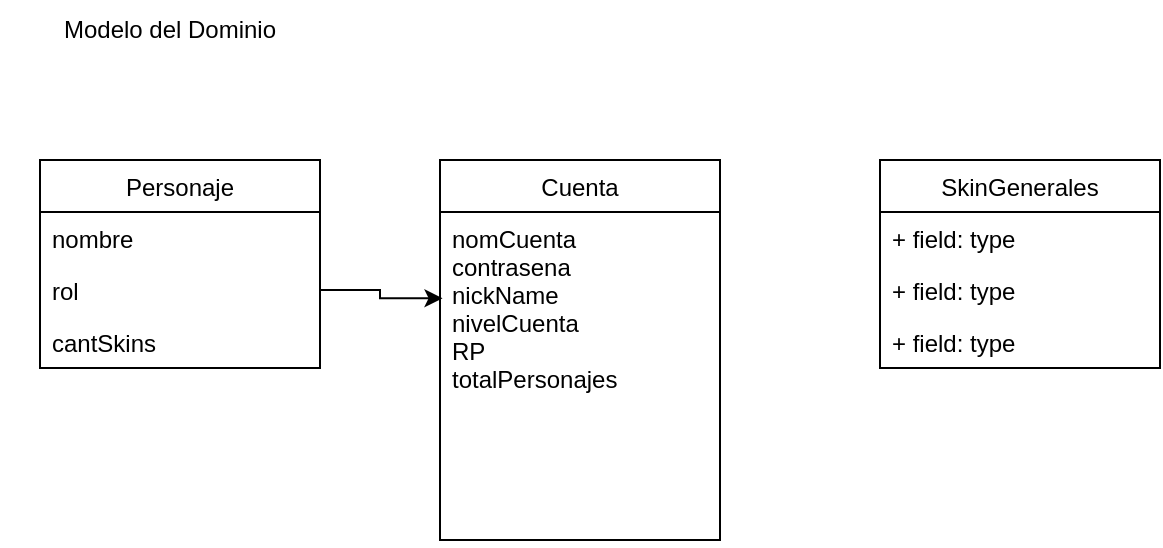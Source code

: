 <mxfile version="15.4.1" type="device"><diagram id="mE44OB0qDa1LQHGZSSlp" name="Page-1"><mxGraphModel dx="1038" dy="575" grid="1" gridSize="10" guides="1" tooltips="1" connect="1" arrows="1" fold="1" page="1" pageScale="1" pageWidth="1654" pageHeight="2336" math="0" shadow="0"><root><mxCell id="0"/><mxCell id="1" parent="0"/><mxCell id="P52hZVU3rJjQCwYDotBA-1" value="Personaje" style="swimlane;fontStyle=0;childLayout=stackLayout;horizontal=1;startSize=26;fillColor=none;horizontalStack=0;resizeParent=1;resizeParentMax=0;resizeLast=0;collapsible=1;marginBottom=0;" parent="1" vertex="1"><mxGeometry x="80" y="100" width="140" height="104" as="geometry"/></mxCell><mxCell id="P52hZVU3rJjQCwYDotBA-2" value="nombre" style="text;strokeColor=none;fillColor=none;align=left;verticalAlign=top;spacingLeft=4;spacingRight=4;overflow=hidden;rotatable=0;points=[[0,0.5],[1,0.5]];portConstraint=eastwest;" parent="P52hZVU3rJjQCwYDotBA-1" vertex="1"><mxGeometry y="26" width="140" height="26" as="geometry"/></mxCell><mxCell id="P52hZVU3rJjQCwYDotBA-3" value="rol" style="text;strokeColor=none;fillColor=none;align=left;verticalAlign=top;spacingLeft=4;spacingRight=4;overflow=hidden;rotatable=0;points=[[0,0.5],[1,0.5]];portConstraint=eastwest;" parent="P52hZVU3rJjQCwYDotBA-1" vertex="1"><mxGeometry y="52" width="140" height="26" as="geometry"/></mxCell><mxCell id="P52hZVU3rJjQCwYDotBA-4" value="cantSkins" style="text;strokeColor=none;fillColor=none;align=left;verticalAlign=top;spacingLeft=4;spacingRight=4;overflow=hidden;rotatable=0;points=[[0,0.5],[1,0.5]];portConstraint=eastwest;" parent="P52hZVU3rJjQCwYDotBA-1" vertex="1"><mxGeometry y="78" width="140" height="26" as="geometry"/></mxCell><mxCell id="P52hZVU3rJjQCwYDotBA-5" value="Modelo del Dominio&lt;br&gt;" style="text;html=1;strokeColor=none;fillColor=none;align=center;verticalAlign=middle;whiteSpace=wrap;rounded=0;" parent="1" vertex="1"><mxGeometry x="60" y="20" width="170" height="30" as="geometry"/></mxCell><mxCell id="P52hZVU3rJjQCwYDotBA-6" value="Cuenta" style="swimlane;fontStyle=0;childLayout=stackLayout;horizontal=1;startSize=26;fillColor=none;horizontalStack=0;resizeParent=1;resizeParentMax=0;resizeLast=0;collapsible=1;marginBottom=0;" parent="1" vertex="1"><mxGeometry x="280" y="100" width="140" height="190" as="geometry"/></mxCell><mxCell id="P52hZVU3rJjQCwYDotBA-9" value="nomCuenta&#10;contrasena&#10;nickName&#10;nivelCuenta&#10;RP&#10;totalPersonajes&#10;" style="text;strokeColor=none;fillColor=none;align=left;verticalAlign=top;spacingLeft=4;spacingRight=4;overflow=hidden;rotatable=0;points=[[0,0.5],[1,0.5]];portConstraint=eastwest;" parent="P52hZVU3rJjQCwYDotBA-6" vertex="1"><mxGeometry y="26" width="140" height="164" as="geometry"/></mxCell><mxCell id="qMbKmkifK47GLBKWP7Sk-1" value="SkinGenerales" style="swimlane;fontStyle=0;childLayout=stackLayout;horizontal=1;startSize=26;fillColor=none;horizontalStack=0;resizeParent=1;resizeParentMax=0;resizeLast=0;collapsible=1;marginBottom=0;" parent="1" vertex="1"><mxGeometry x="500" y="100" width="140" height="104" as="geometry"/></mxCell><mxCell id="qMbKmkifK47GLBKWP7Sk-2" value="+ field: type" style="text;strokeColor=none;fillColor=none;align=left;verticalAlign=top;spacingLeft=4;spacingRight=4;overflow=hidden;rotatable=0;points=[[0,0.5],[1,0.5]];portConstraint=eastwest;" parent="qMbKmkifK47GLBKWP7Sk-1" vertex="1"><mxGeometry y="26" width="140" height="26" as="geometry"/></mxCell><mxCell id="qMbKmkifK47GLBKWP7Sk-3" value="+ field: type" style="text;strokeColor=none;fillColor=none;align=left;verticalAlign=top;spacingLeft=4;spacingRight=4;overflow=hidden;rotatable=0;points=[[0,0.5],[1,0.5]];portConstraint=eastwest;" parent="qMbKmkifK47GLBKWP7Sk-1" vertex="1"><mxGeometry y="52" width="140" height="26" as="geometry"/></mxCell><mxCell id="qMbKmkifK47GLBKWP7Sk-4" value="+ field: type" style="text;strokeColor=none;fillColor=none;align=left;verticalAlign=top;spacingLeft=4;spacingRight=4;overflow=hidden;rotatable=0;points=[[0,0.5],[1,0.5]];portConstraint=eastwest;" parent="qMbKmkifK47GLBKWP7Sk-1" vertex="1"><mxGeometry y="78" width="140" height="26" as="geometry"/></mxCell><mxCell id="-IGp3hOES2HDmB3YqEZR-1" style="edgeStyle=orthogonalEdgeStyle;rounded=0;orthogonalLoop=1;jettySize=auto;html=1;entryX=0.009;entryY=0.263;entryDx=0;entryDy=0;entryPerimeter=0;" edge="1" parent="1" source="P52hZVU3rJjQCwYDotBA-3" target="P52hZVU3rJjQCwYDotBA-9"><mxGeometry relative="1" as="geometry"/></mxCell></root></mxGraphModel></diagram></mxfile>